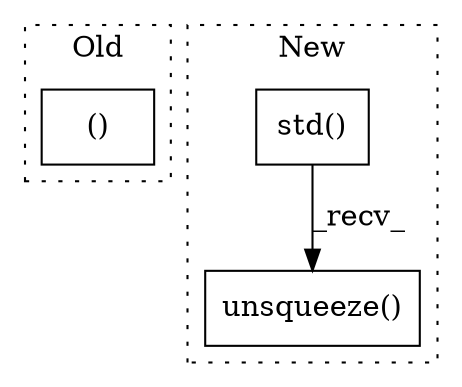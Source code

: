 digraph G {
subgraph cluster0 {
1 [label="()" a="54" s="6205" l="6" shape="box"];
label = "Old";
style="dotted";
}
subgraph cluster1 {
2 [label="std()" a="75" s="6481,6526" l="10,21" shape="box"];
3 [label="unsqueeze()" a="75" s="6481" l="102" shape="box"];
label = "New";
style="dotted";
}
2 -> 3 [label="_recv_"];
}